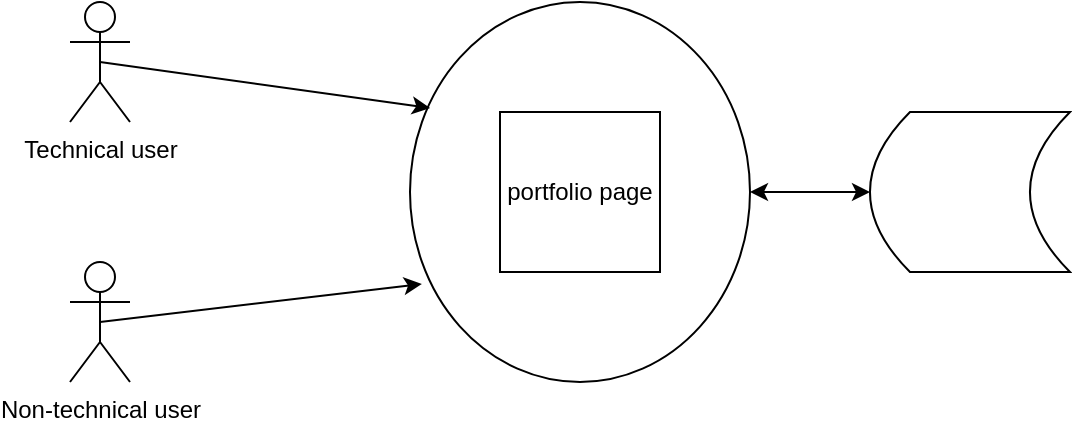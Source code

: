 <mxfile version="20.2.3" type="device"><diagram id="XtxZQMb2BMgKmqXyd9ml" name="Page-1"><mxGraphModel dx="865" dy="553" grid="1" gridSize="10" guides="1" tooltips="1" connect="1" arrows="1" fold="1" page="1" pageScale="1" pageWidth="827" pageHeight="1169" math="0" shadow="0"><root><mxCell id="0"/><mxCell id="1" parent="0"/><mxCell id="BwPPeEBfnpwbuBqemGmG-1" value="Non-technical user" style="shape=umlActor;verticalLabelPosition=bottom;verticalAlign=top;html=1;outlineConnect=0;" vertex="1" parent="1"><mxGeometry x="140" y="325" width="30" height="60" as="geometry"/></mxCell><mxCell id="BwPPeEBfnpwbuBqemGmG-2" value="Technical user" style="shape=umlActor;verticalLabelPosition=bottom;verticalAlign=top;html=1;outlineConnect=0;" vertex="1" parent="1"><mxGeometry x="140" y="195" width="30" height="60" as="geometry"/></mxCell><mxCell id="BwPPeEBfnpwbuBqemGmG-10" value="" style="ellipse;whiteSpace=wrap;html=1;" vertex="1" parent="1"><mxGeometry x="310" y="195" width="170" height="190" as="geometry"/></mxCell><mxCell id="BwPPeEBfnpwbuBqemGmG-16" value="" style="endArrow=classic;html=1;rounded=0;exitX=0.5;exitY=0.5;exitDx=0;exitDy=0;exitPerimeter=0;entryX=0.035;entryY=0.742;entryDx=0;entryDy=0;entryPerimeter=0;" edge="1" parent="1" source="BwPPeEBfnpwbuBqemGmG-1" target="BwPPeEBfnpwbuBqemGmG-10"><mxGeometry width="50" height="50" relative="1" as="geometry"><mxPoint x="180" y="300" as="sourcePoint"/><mxPoint x="230" y="250" as="targetPoint"/></mxGeometry></mxCell><mxCell id="BwPPeEBfnpwbuBqemGmG-17" value="" style="endArrow=classic;html=1;rounded=0;exitX=0.5;exitY=0.5;exitDx=0;exitDy=0;exitPerimeter=0;entryX=0.059;entryY=0.279;entryDx=0;entryDy=0;entryPerimeter=0;" edge="1" parent="1" source="BwPPeEBfnpwbuBqemGmG-2" target="BwPPeEBfnpwbuBqemGmG-10"><mxGeometry width="50" height="50" relative="1" as="geometry"><mxPoint x="180" y="180" as="sourcePoint"/><mxPoint x="230" y="130" as="targetPoint"/></mxGeometry></mxCell><mxCell id="BwPPeEBfnpwbuBqemGmG-20" value="portfolio page" style="whiteSpace=wrap;html=1;aspect=fixed;" vertex="1" parent="1"><mxGeometry x="355" y="250" width="80" height="80" as="geometry"/></mxCell><mxCell id="BwPPeEBfnpwbuBqemGmG-22" style="edgeStyle=orthogonalEdgeStyle;rounded=0;orthogonalLoop=1;jettySize=auto;html=1;exitX=0;exitY=0.5;exitDx=0;exitDy=0;entryX=1;entryY=0.5;entryDx=0;entryDy=0;startArrow=classic;startFill=1;" edge="1" parent="1" source="BwPPeEBfnpwbuBqemGmG-21" target="BwPPeEBfnpwbuBqemGmG-10"><mxGeometry relative="1" as="geometry"/></mxCell><mxCell id="BwPPeEBfnpwbuBqemGmG-21" value="" style="shape=dataStorage;whiteSpace=wrap;html=1;fixedSize=1;" vertex="1" parent="1"><mxGeometry x="540" y="250" width="100" height="80" as="geometry"/></mxCell></root></mxGraphModel></diagram></mxfile>